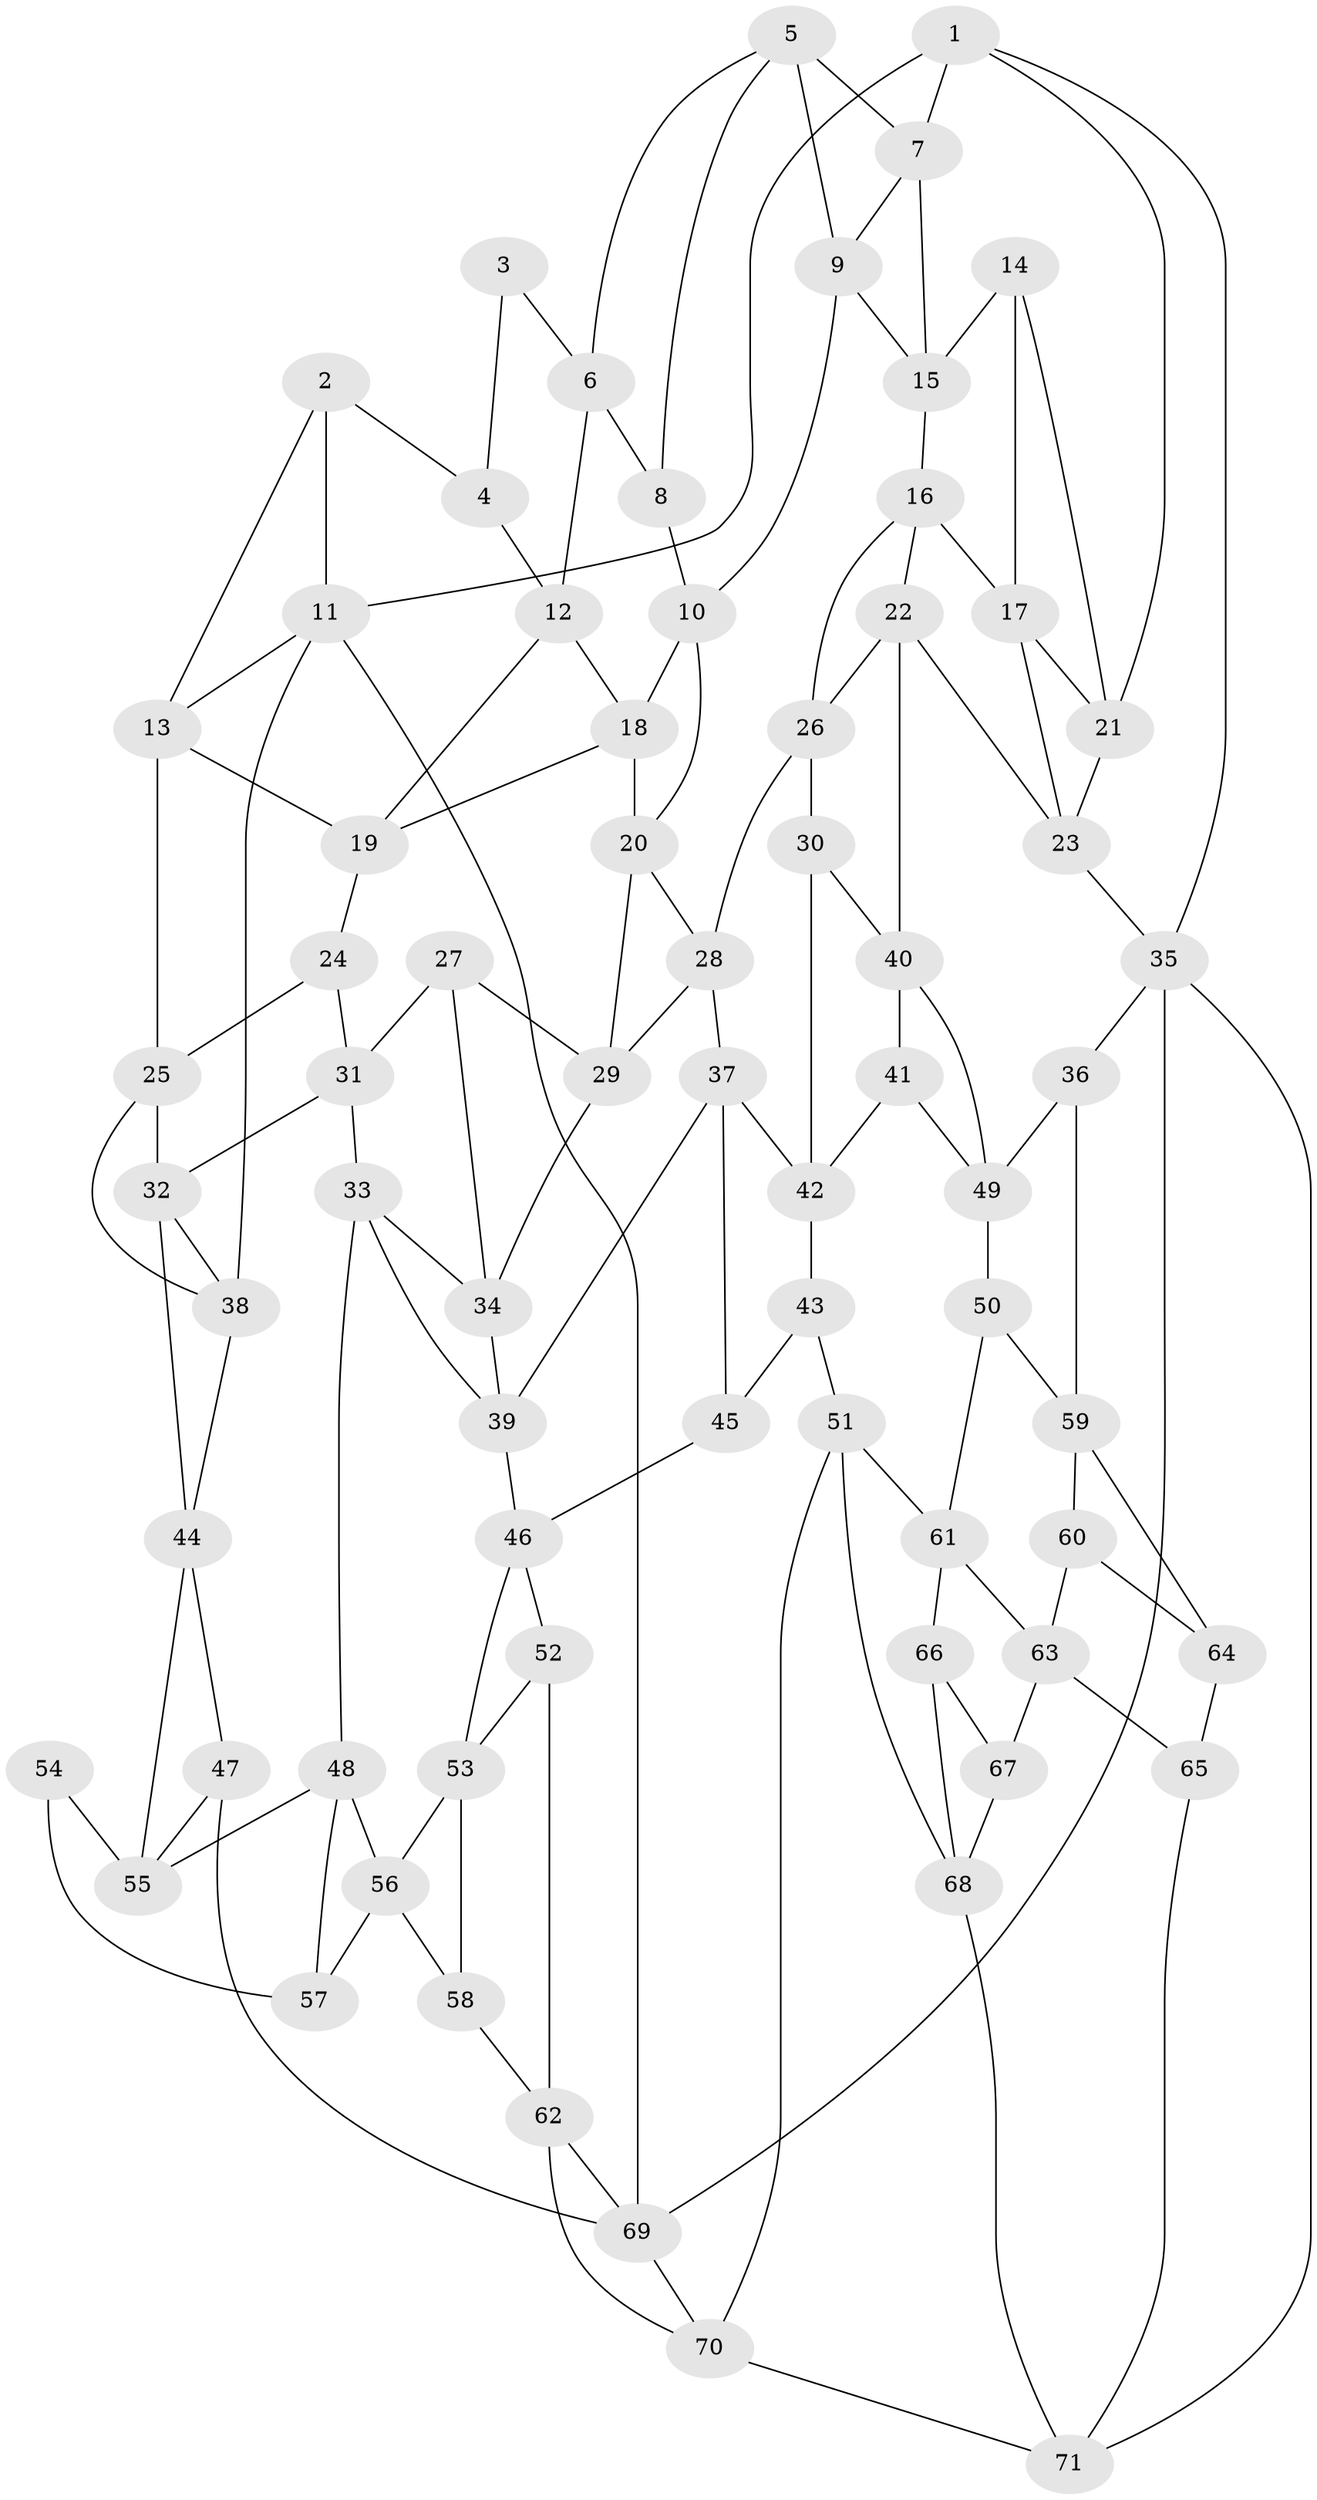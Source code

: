 // original degree distribution, {3: 0.014184397163120567, 4: 0.2553191489361702, 6: 0.23404255319148937, 5: 0.49645390070921985}
// Generated by graph-tools (version 1.1) at 2025/03/03/09/25 03:03:27]
// undirected, 71 vertices, 131 edges
graph export_dot {
graph [start="1"]
  node [color=gray90,style=filled];
  1;
  2;
  3;
  4;
  5;
  6;
  7;
  8;
  9;
  10;
  11;
  12;
  13;
  14;
  15;
  16;
  17;
  18;
  19;
  20;
  21;
  22;
  23;
  24;
  25;
  26;
  27;
  28;
  29;
  30;
  31;
  32;
  33;
  34;
  35;
  36;
  37;
  38;
  39;
  40;
  41;
  42;
  43;
  44;
  45;
  46;
  47;
  48;
  49;
  50;
  51;
  52;
  53;
  54;
  55;
  56;
  57;
  58;
  59;
  60;
  61;
  62;
  63;
  64;
  65;
  66;
  67;
  68;
  69;
  70;
  71;
  1 -- 7 [weight=1.0];
  1 -- 11 [weight=1.0];
  1 -- 21 [weight=1.0];
  1 -- 35 [weight=1.0];
  2 -- 4 [weight=1.0];
  2 -- 11 [weight=1.0];
  2 -- 13 [weight=1.0];
  3 -- 4 [weight=2.0];
  3 -- 6 [weight=2.0];
  4 -- 12 [weight=1.0];
  5 -- 6 [weight=1.0];
  5 -- 7 [weight=1.0];
  5 -- 8 [weight=1.0];
  5 -- 9 [weight=1.0];
  6 -- 8 [weight=2.0];
  6 -- 12 [weight=1.0];
  7 -- 9 [weight=1.0];
  7 -- 15 [weight=1.0];
  8 -- 10 [weight=1.0];
  9 -- 10 [weight=1.0];
  9 -- 15 [weight=1.0];
  10 -- 18 [weight=1.0];
  10 -- 20 [weight=1.0];
  11 -- 13 [weight=1.0];
  11 -- 38 [weight=1.0];
  11 -- 69 [weight=1.0];
  12 -- 18 [weight=1.0];
  12 -- 19 [weight=1.0];
  13 -- 19 [weight=1.0];
  13 -- 25 [weight=1.0];
  14 -- 15 [weight=1.0];
  14 -- 17 [weight=1.0];
  14 -- 21 [weight=1.0];
  15 -- 16 [weight=1.0];
  16 -- 17 [weight=1.0];
  16 -- 22 [weight=1.0];
  16 -- 26 [weight=1.0];
  17 -- 21 [weight=1.0];
  17 -- 23 [weight=1.0];
  18 -- 19 [weight=1.0];
  18 -- 20 [weight=1.0];
  19 -- 24 [weight=1.0];
  20 -- 28 [weight=1.0];
  20 -- 29 [weight=1.0];
  21 -- 23 [weight=1.0];
  22 -- 23 [weight=1.0];
  22 -- 26 [weight=1.0];
  22 -- 40 [weight=1.0];
  23 -- 35 [weight=1.0];
  24 -- 25 [weight=1.0];
  24 -- 31 [weight=1.0];
  25 -- 32 [weight=1.0];
  25 -- 38 [weight=1.0];
  26 -- 28 [weight=1.0];
  26 -- 30 [weight=1.0];
  27 -- 29 [weight=1.0];
  27 -- 31 [weight=1.0];
  27 -- 34 [weight=1.0];
  28 -- 29 [weight=1.0];
  28 -- 37 [weight=1.0];
  29 -- 34 [weight=1.0];
  30 -- 40 [weight=1.0];
  30 -- 42 [weight=1.0];
  31 -- 32 [weight=1.0];
  31 -- 33 [weight=1.0];
  32 -- 38 [weight=1.0];
  32 -- 44 [weight=1.0];
  33 -- 34 [weight=1.0];
  33 -- 39 [weight=1.0];
  33 -- 48 [weight=1.0];
  34 -- 39 [weight=1.0];
  35 -- 36 [weight=1.0];
  35 -- 69 [weight=1.0];
  35 -- 71 [weight=1.0];
  36 -- 49 [weight=1.0];
  36 -- 59 [weight=1.0];
  37 -- 39 [weight=1.0];
  37 -- 42 [weight=1.0];
  37 -- 45 [weight=1.0];
  38 -- 44 [weight=1.0];
  39 -- 46 [weight=1.0];
  40 -- 41 [weight=1.0];
  40 -- 49 [weight=1.0];
  41 -- 42 [weight=1.0];
  41 -- 49 [weight=1.0];
  42 -- 43 [weight=1.0];
  43 -- 45 [weight=2.0];
  43 -- 51 [weight=1.0];
  44 -- 47 [weight=1.0];
  44 -- 55 [weight=1.0];
  45 -- 46 [weight=1.0];
  46 -- 52 [weight=1.0];
  46 -- 53 [weight=1.0];
  47 -- 55 [weight=1.0];
  47 -- 69 [weight=1.0];
  48 -- 55 [weight=1.0];
  48 -- 56 [weight=1.0];
  48 -- 57 [weight=1.0];
  49 -- 50 [weight=1.0];
  50 -- 59 [weight=1.0];
  50 -- 61 [weight=1.0];
  51 -- 61 [weight=1.0];
  51 -- 68 [weight=1.0];
  51 -- 70 [weight=1.0];
  52 -- 53 [weight=1.0];
  52 -- 62 [weight=1.0];
  53 -- 56 [weight=1.0];
  53 -- 58 [weight=1.0];
  54 -- 55 [weight=1.0];
  54 -- 57 [weight=2.0];
  56 -- 57 [weight=1.0];
  56 -- 58 [weight=1.0];
  58 -- 62 [weight=1.0];
  59 -- 60 [weight=1.0];
  59 -- 64 [weight=1.0];
  60 -- 63 [weight=1.0];
  60 -- 64 [weight=1.0];
  61 -- 63 [weight=1.0];
  61 -- 66 [weight=1.0];
  62 -- 69 [weight=1.0];
  62 -- 70 [weight=1.0];
  63 -- 65 [weight=1.0];
  63 -- 67 [weight=1.0];
  64 -- 65 [weight=2.0];
  65 -- 71 [weight=1.0];
  66 -- 67 [weight=2.0];
  66 -- 68 [weight=1.0];
  67 -- 68 [weight=1.0];
  68 -- 71 [weight=1.0];
  69 -- 70 [weight=1.0];
  70 -- 71 [weight=1.0];
}
